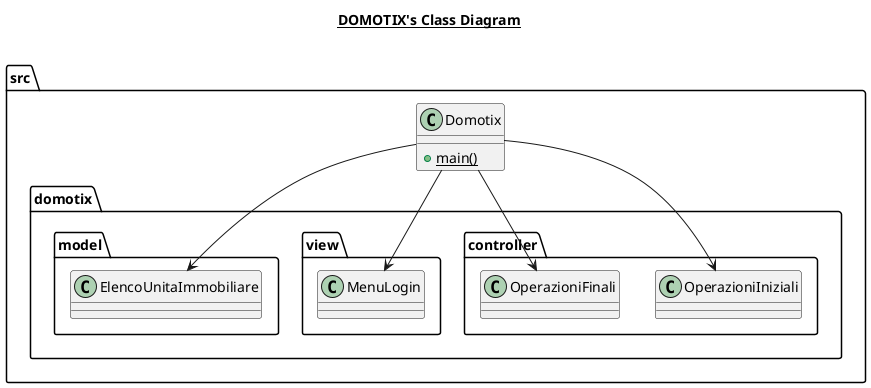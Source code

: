 @startuml

title __DOMOTIX's Class Diagram__\n

    namespace src {
        class Domotix {
            {static} + main()
        }
    }
  
    src.Domotix --> src.domotix.controller.OperazioniIniziali
    src.Domotix --> src.domotix.controller.OperazioniFinali
    src.Domotix --> src.domotix.view.MenuLogin
    src.Domotix --> src.domotix.model.ElencoUnitaImmobiliare


@enduml
